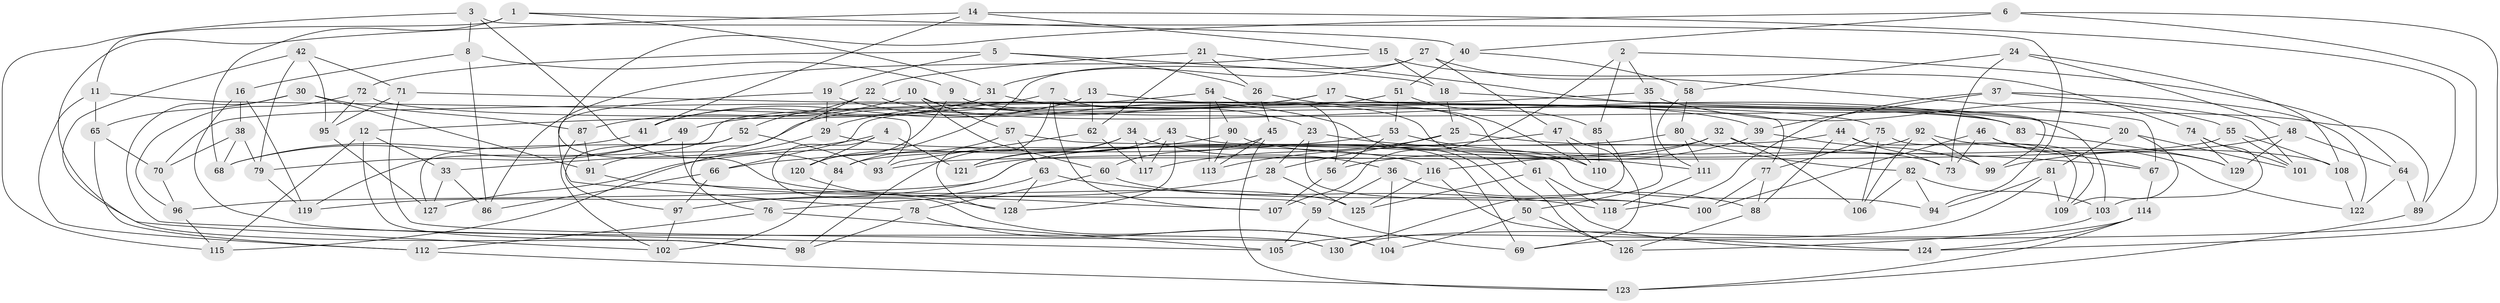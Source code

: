 // Generated by graph-tools (version 1.1) at 2025/50/03/09/25 03:50:50]
// undirected, 130 vertices, 260 edges
graph export_dot {
graph [start="1"]
  node [color=gray90,style=filled];
  1;
  2;
  3;
  4;
  5;
  6;
  7;
  8;
  9;
  10;
  11;
  12;
  13;
  14;
  15;
  16;
  17;
  18;
  19;
  20;
  21;
  22;
  23;
  24;
  25;
  26;
  27;
  28;
  29;
  30;
  31;
  32;
  33;
  34;
  35;
  36;
  37;
  38;
  39;
  40;
  41;
  42;
  43;
  44;
  45;
  46;
  47;
  48;
  49;
  50;
  51;
  52;
  53;
  54;
  55;
  56;
  57;
  58;
  59;
  60;
  61;
  62;
  63;
  64;
  65;
  66;
  67;
  68;
  69;
  70;
  71;
  72;
  73;
  74;
  75;
  76;
  77;
  78;
  79;
  80;
  81;
  82;
  83;
  84;
  85;
  86;
  87;
  88;
  89;
  90;
  91;
  92;
  93;
  94;
  95;
  96;
  97;
  98;
  99;
  100;
  101;
  102;
  103;
  104;
  105;
  106;
  107;
  108;
  109;
  110;
  111;
  112;
  113;
  114;
  115;
  116;
  117;
  118;
  119;
  120;
  121;
  122;
  123;
  124;
  125;
  126;
  127;
  128;
  129;
  130;
  1 -- 31;
  1 -- 11;
  1 -- 68;
  1 -- 40;
  2 -- 107;
  2 -- 85;
  2 -- 35;
  2 -- 64;
  3 -- 94;
  3 -- 84;
  3 -- 8;
  3 -- 115;
  4 -- 121;
  4 -- 120;
  4 -- 104;
  4 -- 33;
  5 -- 18;
  5 -- 19;
  5 -- 26;
  5 -- 72;
  6 -- 124;
  6 -- 125;
  6 -- 69;
  6 -- 40;
  7 -- 128;
  7 -- 61;
  7 -- 12;
  7 -- 107;
  8 -- 16;
  8 -- 9;
  8 -- 86;
  9 -- 23;
  9 -- 126;
  9 -- 120;
  10 -- 60;
  10 -- 87;
  10 -- 57;
  10 -- 89;
  11 -- 93;
  11 -- 65;
  11 -- 112;
  12 -- 115;
  12 -- 98;
  12 -- 33;
  13 -- 62;
  13 -- 83;
  13 -- 41;
  13 -- 91;
  14 -- 98;
  14 -- 89;
  14 -- 15;
  14 -- 41;
  15 -- 86;
  15 -- 18;
  15 -- 74;
  16 -- 38;
  16 -- 130;
  16 -- 119;
  17 -- 49;
  17 -- 29;
  17 -- 77;
  17 -- 103;
  18 -- 25;
  18 -- 20;
  19 -- 29;
  19 -- 50;
  19 -- 78;
  20 -- 101;
  20 -- 109;
  20 -- 81;
  21 -- 62;
  21 -- 99;
  21 -- 22;
  21 -- 26;
  22 -- 76;
  22 -- 52;
  22 -- 83;
  23 -- 100;
  23 -- 28;
  23 -- 67;
  24 -- 73;
  24 -- 48;
  24 -- 58;
  24 -- 108;
  25 -- 117;
  25 -- 73;
  25 -- 28;
  26 -- 45;
  26 -- 110;
  27 -- 67;
  27 -- 47;
  27 -- 120;
  27 -- 31;
  28 -- 125;
  28 -- 76;
  29 -- 116;
  29 -- 115;
  30 -- 91;
  30 -- 87;
  30 -- 105;
  30 -- 65;
  31 -- 39;
  31 -- 41;
  32 -- 108;
  32 -- 106;
  32 -- 121;
  32 -- 116;
  33 -- 86;
  33 -- 127;
  34 -- 36;
  34 -- 121;
  34 -- 98;
  34 -- 117;
  35 -- 70;
  35 -- 55;
  35 -- 50;
  36 -- 59;
  36 -- 104;
  36 -- 88;
  37 -- 122;
  37 -- 118;
  37 -- 39;
  37 -- 101;
  38 -- 70;
  38 -- 79;
  38 -- 68;
  39 -- 56;
  39 -- 99;
  40 -- 58;
  40 -- 51;
  41 -- 68;
  42 -- 79;
  42 -- 71;
  42 -- 95;
  42 -- 102;
  43 -- 128;
  43 -- 69;
  43 -- 121;
  43 -- 117;
  44 -- 73;
  44 -- 109;
  44 -- 88;
  44 -- 84;
  45 -- 113;
  45 -- 60;
  45 -- 123;
  46 -- 67;
  46 -- 73;
  46 -- 100;
  46 -- 129;
  47 -- 110;
  47 -- 69;
  47 -- 113;
  48 -- 99;
  48 -- 64;
  48 -- 129;
  49 -- 79;
  49 -- 68;
  49 -- 59;
  50 -- 104;
  50 -- 126;
  51 -- 53;
  51 -- 85;
  51 -- 66;
  52 -- 97;
  52 -- 93;
  52 -- 127;
  53 -- 110;
  53 -- 56;
  53 -- 66;
  54 -- 113;
  54 -- 119;
  54 -- 56;
  54 -- 90;
  55 -- 101;
  55 -- 93;
  55 -- 108;
  56 -- 107;
  57 -- 63;
  57 -- 94;
  57 -- 84;
  58 -- 111;
  58 -- 80;
  59 -- 69;
  59 -- 105;
  60 -- 78;
  60 -- 100;
  61 -- 118;
  61 -- 125;
  61 -- 124;
  62 -- 93;
  62 -- 117;
  63 -- 128;
  63 -- 97;
  63 -- 118;
  64 -- 89;
  64 -- 122;
  65 -- 70;
  65 -- 112;
  66 -- 97;
  66 -- 86;
  67 -- 114;
  70 -- 96;
  71 -- 130;
  71 -- 95;
  71 -- 75;
  72 -- 83;
  72 -- 95;
  72 -- 96;
  74 -- 101;
  74 -- 129;
  74 -- 103;
  75 -- 109;
  75 -- 77;
  75 -- 106;
  76 -- 112;
  76 -- 105;
  77 -- 100;
  77 -- 88;
  78 -- 104;
  78 -- 98;
  79 -- 119;
  80 -- 111;
  80 -- 82;
  80 -- 119;
  81 -- 94;
  81 -- 109;
  81 -- 105;
  82 -- 94;
  82 -- 103;
  82 -- 106;
  83 -- 129;
  84 -- 102;
  85 -- 110;
  85 -- 130;
  87 -- 91;
  87 -- 102;
  88 -- 126;
  89 -- 123;
  90 -- 127;
  90 -- 113;
  90 -- 111;
  91 -- 107;
  92 -- 106;
  92 -- 99;
  92 -- 96;
  92 -- 122;
  95 -- 127;
  96 -- 115;
  97 -- 102;
  103 -- 126;
  108 -- 122;
  111 -- 118;
  112 -- 123;
  114 -- 124;
  114 -- 130;
  114 -- 123;
  116 -- 124;
  116 -- 125;
  120 -- 128;
}

